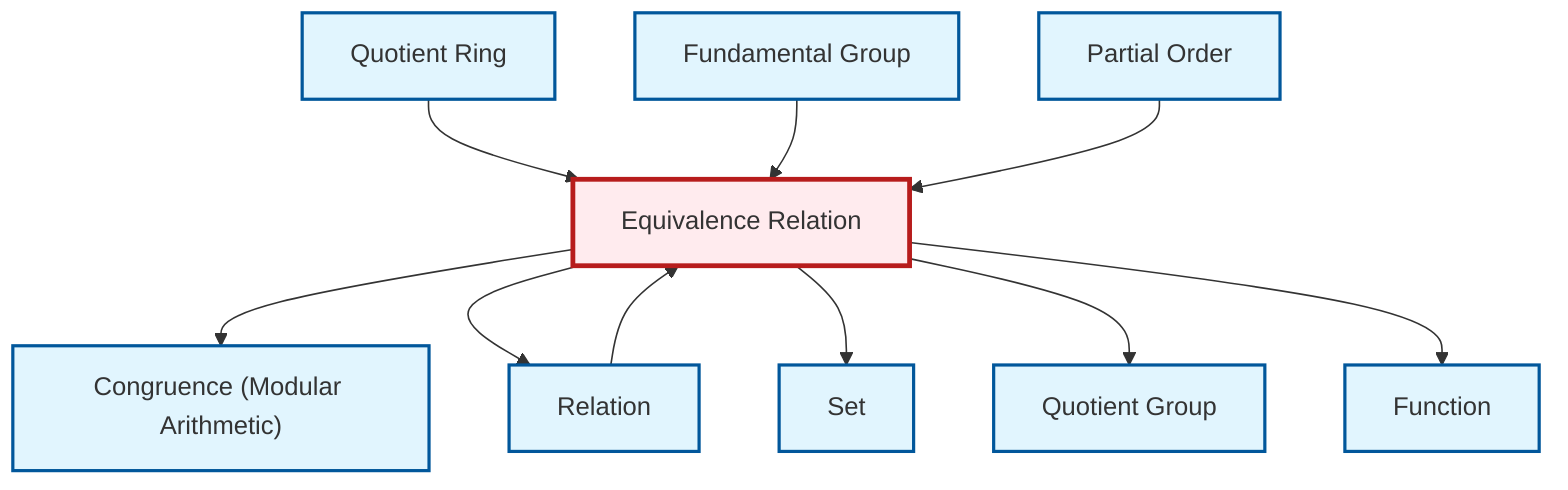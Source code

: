 graph TD
    classDef definition fill:#e1f5fe,stroke:#01579b,stroke-width:2px
    classDef theorem fill:#f3e5f5,stroke:#4a148c,stroke-width:2px
    classDef axiom fill:#fff3e0,stroke:#e65100,stroke-width:2px
    classDef example fill:#e8f5e9,stroke:#1b5e20,stroke-width:2px
    classDef current fill:#ffebee,stroke:#b71c1c,stroke-width:3px
    def-equivalence-relation["Equivalence Relation"]:::definition
    def-function["Function"]:::definition
    def-quotient-ring["Quotient Ring"]:::definition
    def-set["Set"]:::definition
    def-relation["Relation"]:::definition
    def-quotient-group["Quotient Group"]:::definition
    def-partial-order["Partial Order"]:::definition
    def-congruence["Congruence (Modular Arithmetic)"]:::definition
    def-fundamental-group["Fundamental Group"]:::definition
    def-quotient-ring --> def-equivalence-relation
    def-relation --> def-equivalence-relation
    def-equivalence-relation --> def-congruence
    def-fundamental-group --> def-equivalence-relation
    def-equivalence-relation --> def-relation
    def-equivalence-relation --> def-set
    def-equivalence-relation --> def-quotient-group
    def-partial-order --> def-equivalence-relation
    def-equivalence-relation --> def-function
    class def-equivalence-relation current